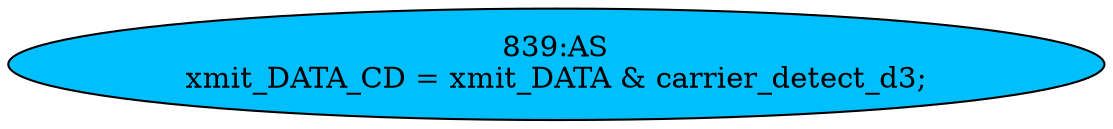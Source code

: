 strict digraph "" {
	node [label="\N"];
	"839:AS"	 [ast="<pyverilog.vparser.ast.Assign object at 0x7f702a65ab50>",
		def_var="['xmit_DATA_CD']",
		fillcolor=deepskyblue,
		label="839:AS
xmit_DATA_CD = xmit_DATA & carrier_detect_d3;",
		statements="[]",
		style=filled,
		typ=Assign,
		use_var="['xmit_DATA', 'carrier_detect_d3']"];
}
